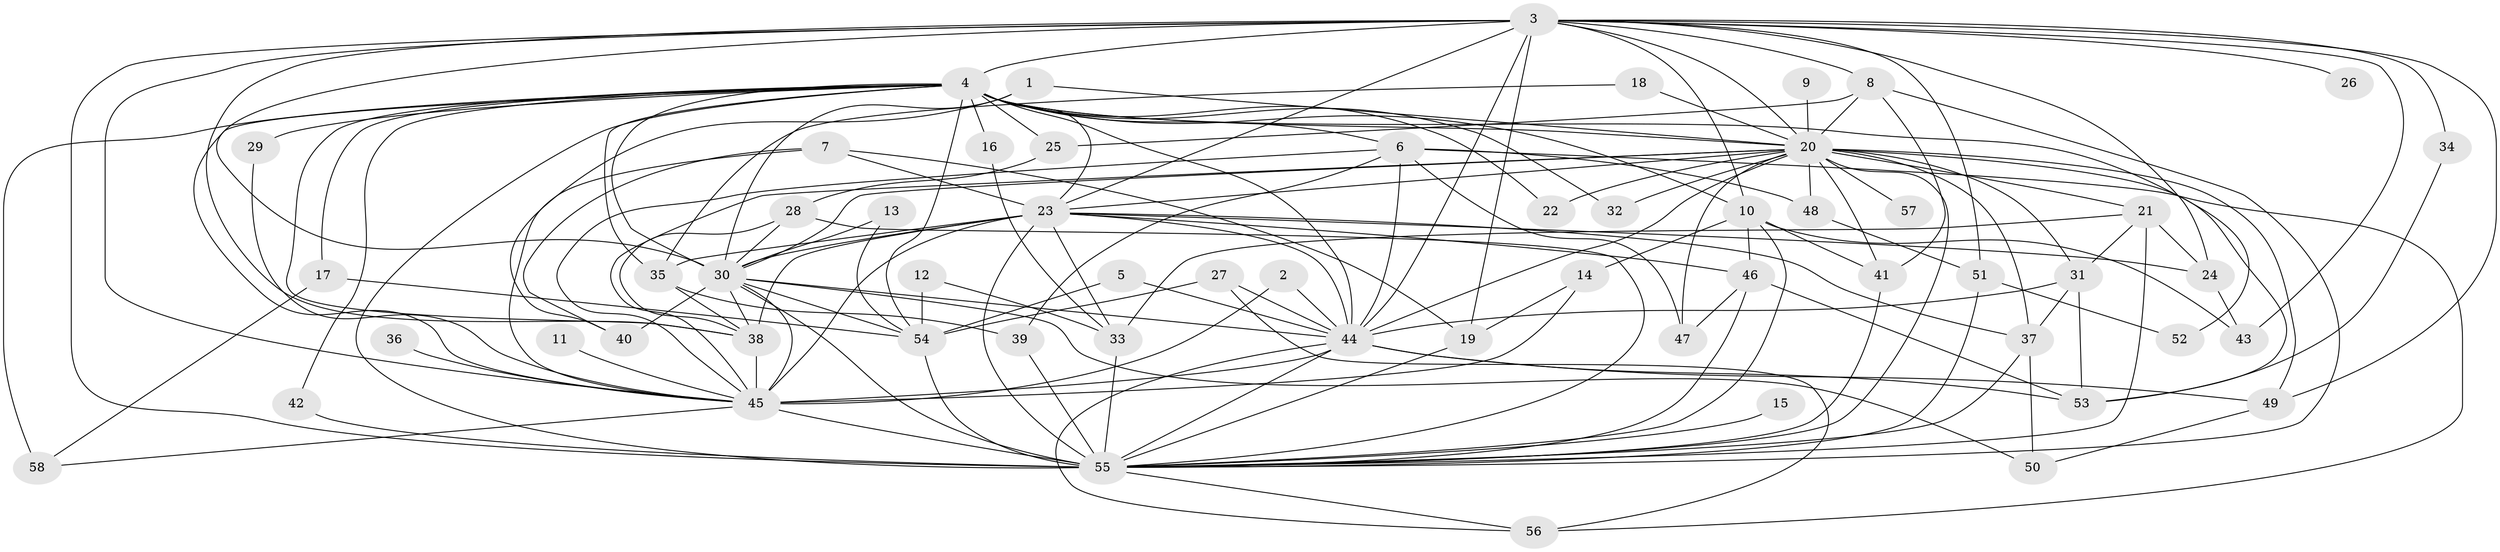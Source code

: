 // original degree distribution, {17: 0.02586206896551724, 19: 0.008620689655172414, 24: 0.008620689655172414, 15: 0.008620689655172414, 32: 0.008620689655172414, 25: 0.008620689655172414, 28: 0.008620689655172414, 23: 0.008620689655172414, 5: 0.07758620689655173, 6: 0.008620689655172414, 7: 0.017241379310344827, 2: 0.5775862068965517, 4: 0.05172413793103448, 3: 0.16379310344827586, 8: 0.008620689655172414, 9: 0.008620689655172414}
// Generated by graph-tools (version 1.1) at 2025/36/03/04/25 23:36:15]
// undirected, 58 vertices, 154 edges
graph export_dot {
  node [color=gray90,style=filled];
  1;
  2;
  3;
  4;
  5;
  6;
  7;
  8;
  9;
  10;
  11;
  12;
  13;
  14;
  15;
  16;
  17;
  18;
  19;
  20;
  21;
  22;
  23;
  24;
  25;
  26;
  27;
  28;
  29;
  30;
  31;
  32;
  33;
  34;
  35;
  36;
  37;
  38;
  39;
  40;
  41;
  42;
  43;
  44;
  45;
  46;
  47;
  48;
  49;
  50;
  51;
  52;
  53;
  54;
  55;
  56;
  57;
  58;
  1 -- 20 [weight=1.0];
  1 -- 30 [weight=1.0];
  1 -- 40 [weight=1.0];
  2 -- 44 [weight=1.0];
  2 -- 45 [weight=1.0];
  3 -- 4 [weight=1.0];
  3 -- 8 [weight=1.0];
  3 -- 10 [weight=1.0];
  3 -- 19 [weight=1.0];
  3 -- 20 [weight=1.0];
  3 -- 23 [weight=1.0];
  3 -- 24 [weight=1.0];
  3 -- 26 [weight=1.0];
  3 -- 30 [weight=1.0];
  3 -- 34 [weight=1.0];
  3 -- 38 [weight=1.0];
  3 -- 43 [weight=1.0];
  3 -- 44 [weight=1.0];
  3 -- 45 [weight=3.0];
  3 -- 49 [weight=1.0];
  3 -- 51 [weight=2.0];
  3 -- 55 [weight=3.0];
  4 -- 6 [weight=2.0];
  4 -- 10 [weight=1.0];
  4 -- 16 [weight=1.0];
  4 -- 17 [weight=1.0];
  4 -- 20 [weight=1.0];
  4 -- 22 [weight=2.0];
  4 -- 23 [weight=1.0];
  4 -- 25 [weight=1.0];
  4 -- 29 [weight=1.0];
  4 -- 30 [weight=1.0];
  4 -- 32 [weight=1.0];
  4 -- 35 [weight=1.0];
  4 -- 38 [weight=1.0];
  4 -- 42 [weight=1.0];
  4 -- 44 [weight=3.0];
  4 -- 45 [weight=1.0];
  4 -- 52 [weight=2.0];
  4 -- 54 [weight=2.0];
  4 -- 55 [weight=5.0];
  4 -- 58 [weight=1.0];
  5 -- 44 [weight=1.0];
  5 -- 54 [weight=1.0];
  6 -- 39 [weight=1.0];
  6 -- 44 [weight=1.0];
  6 -- 45 [weight=1.0];
  6 -- 47 [weight=1.0];
  6 -- 48 [weight=1.0];
  6 -- 56 [weight=1.0];
  7 -- 19 [weight=1.0];
  7 -- 23 [weight=1.0];
  7 -- 40 [weight=1.0];
  7 -- 45 [weight=1.0];
  8 -- 20 [weight=1.0];
  8 -- 25 [weight=1.0];
  8 -- 41 [weight=1.0];
  8 -- 55 [weight=1.0];
  9 -- 20 [weight=1.0];
  10 -- 14 [weight=1.0];
  10 -- 41 [weight=1.0];
  10 -- 43 [weight=1.0];
  10 -- 46 [weight=1.0];
  10 -- 55 [weight=1.0];
  11 -- 45 [weight=1.0];
  12 -- 33 [weight=1.0];
  12 -- 54 [weight=1.0];
  13 -- 30 [weight=1.0];
  13 -- 54 [weight=1.0];
  14 -- 19 [weight=1.0];
  14 -- 45 [weight=1.0];
  15 -- 55 [weight=1.0];
  16 -- 33 [weight=1.0];
  17 -- 54 [weight=1.0];
  17 -- 58 [weight=1.0];
  18 -- 20 [weight=1.0];
  18 -- 35 [weight=1.0];
  19 -- 55 [weight=2.0];
  20 -- 21 [weight=1.0];
  20 -- 22 [weight=1.0];
  20 -- 23 [weight=1.0];
  20 -- 30 [weight=2.0];
  20 -- 31 [weight=1.0];
  20 -- 32 [weight=1.0];
  20 -- 37 [weight=1.0];
  20 -- 41 [weight=1.0];
  20 -- 44 [weight=1.0];
  20 -- 45 [weight=1.0];
  20 -- 47 [weight=1.0];
  20 -- 48 [weight=1.0];
  20 -- 49 [weight=1.0];
  20 -- 53 [weight=1.0];
  20 -- 55 [weight=4.0];
  20 -- 57 [weight=1.0];
  21 -- 24 [weight=1.0];
  21 -- 31 [weight=1.0];
  21 -- 33 [weight=1.0];
  21 -- 55 [weight=2.0];
  23 -- 24 [weight=1.0];
  23 -- 30 [weight=1.0];
  23 -- 33 [weight=1.0];
  23 -- 35 [weight=1.0];
  23 -- 37 [weight=1.0];
  23 -- 38 [weight=1.0];
  23 -- 44 [weight=1.0];
  23 -- 45 [weight=1.0];
  23 -- 46 [weight=1.0];
  23 -- 55 [weight=4.0];
  24 -- 43 [weight=1.0];
  25 -- 28 [weight=1.0];
  27 -- 44 [weight=1.0];
  27 -- 54 [weight=1.0];
  27 -- 56 [weight=1.0];
  28 -- 30 [weight=1.0];
  28 -- 38 [weight=1.0];
  28 -- 55 [weight=1.0];
  29 -- 45 [weight=1.0];
  30 -- 38 [weight=1.0];
  30 -- 40 [weight=1.0];
  30 -- 44 [weight=1.0];
  30 -- 45 [weight=1.0];
  30 -- 50 [weight=1.0];
  30 -- 54 [weight=1.0];
  30 -- 55 [weight=3.0];
  31 -- 37 [weight=1.0];
  31 -- 44 [weight=1.0];
  31 -- 53 [weight=1.0];
  33 -- 55 [weight=3.0];
  34 -- 53 [weight=1.0];
  35 -- 38 [weight=1.0];
  35 -- 39 [weight=1.0];
  36 -- 45 [weight=1.0];
  37 -- 50 [weight=1.0];
  37 -- 55 [weight=1.0];
  38 -- 45 [weight=1.0];
  39 -- 55 [weight=1.0];
  41 -- 55 [weight=1.0];
  42 -- 55 [weight=2.0];
  44 -- 45 [weight=1.0];
  44 -- 49 [weight=1.0];
  44 -- 53 [weight=1.0];
  44 -- 55 [weight=3.0];
  44 -- 56 [weight=1.0];
  45 -- 55 [weight=6.0];
  45 -- 58 [weight=1.0];
  46 -- 47 [weight=1.0];
  46 -- 53 [weight=1.0];
  46 -- 55 [weight=1.0];
  48 -- 51 [weight=1.0];
  49 -- 50 [weight=1.0];
  51 -- 52 [weight=1.0];
  51 -- 55 [weight=1.0];
  54 -- 55 [weight=2.0];
  55 -- 56 [weight=1.0];
}
